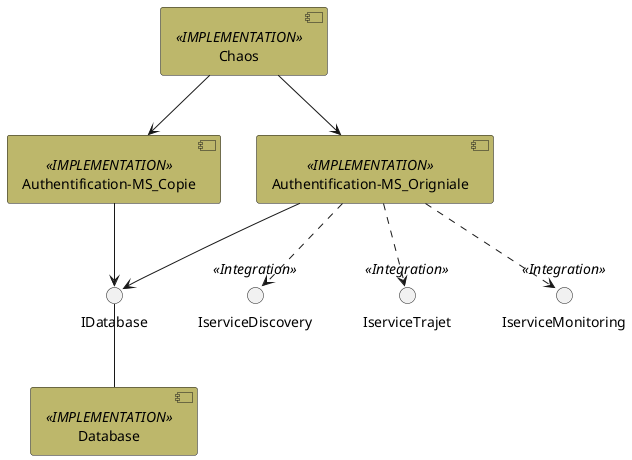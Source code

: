 
@startuml
skinparam component {
  backgroundColor<<IMPLEMENTATION>> DarkKhaki
  backgroundColor<<Integration>> yellow
}
component Authentification-MS_Copie  as ms2 <<IMPLEMENTATION>> {
  }
component Authentification-MS_Origniale as ms1 <<IMPLEMENTATION>>{
  }
  () IserviceDiscovery as equipe4 <<Integration>> 
  () IserviceTrajet as equipe6 <<Integration>> 
 
  () IserviceMonitoring  as equipe8 <<Integration>>

  () IDatabase

[Database] as bd <<IMPLEMENTATION>>
[Chaos] as k <<IMPLEMENTATION>>

k --> ms1
k --> ms2
 ms1 ..> equipe4
 ms1 ..> equipe6
 ms1 ..> equipe8
ms1 --> IDatabase
ms2 --> IDatabase
IDatabase -- bd

@enduml
